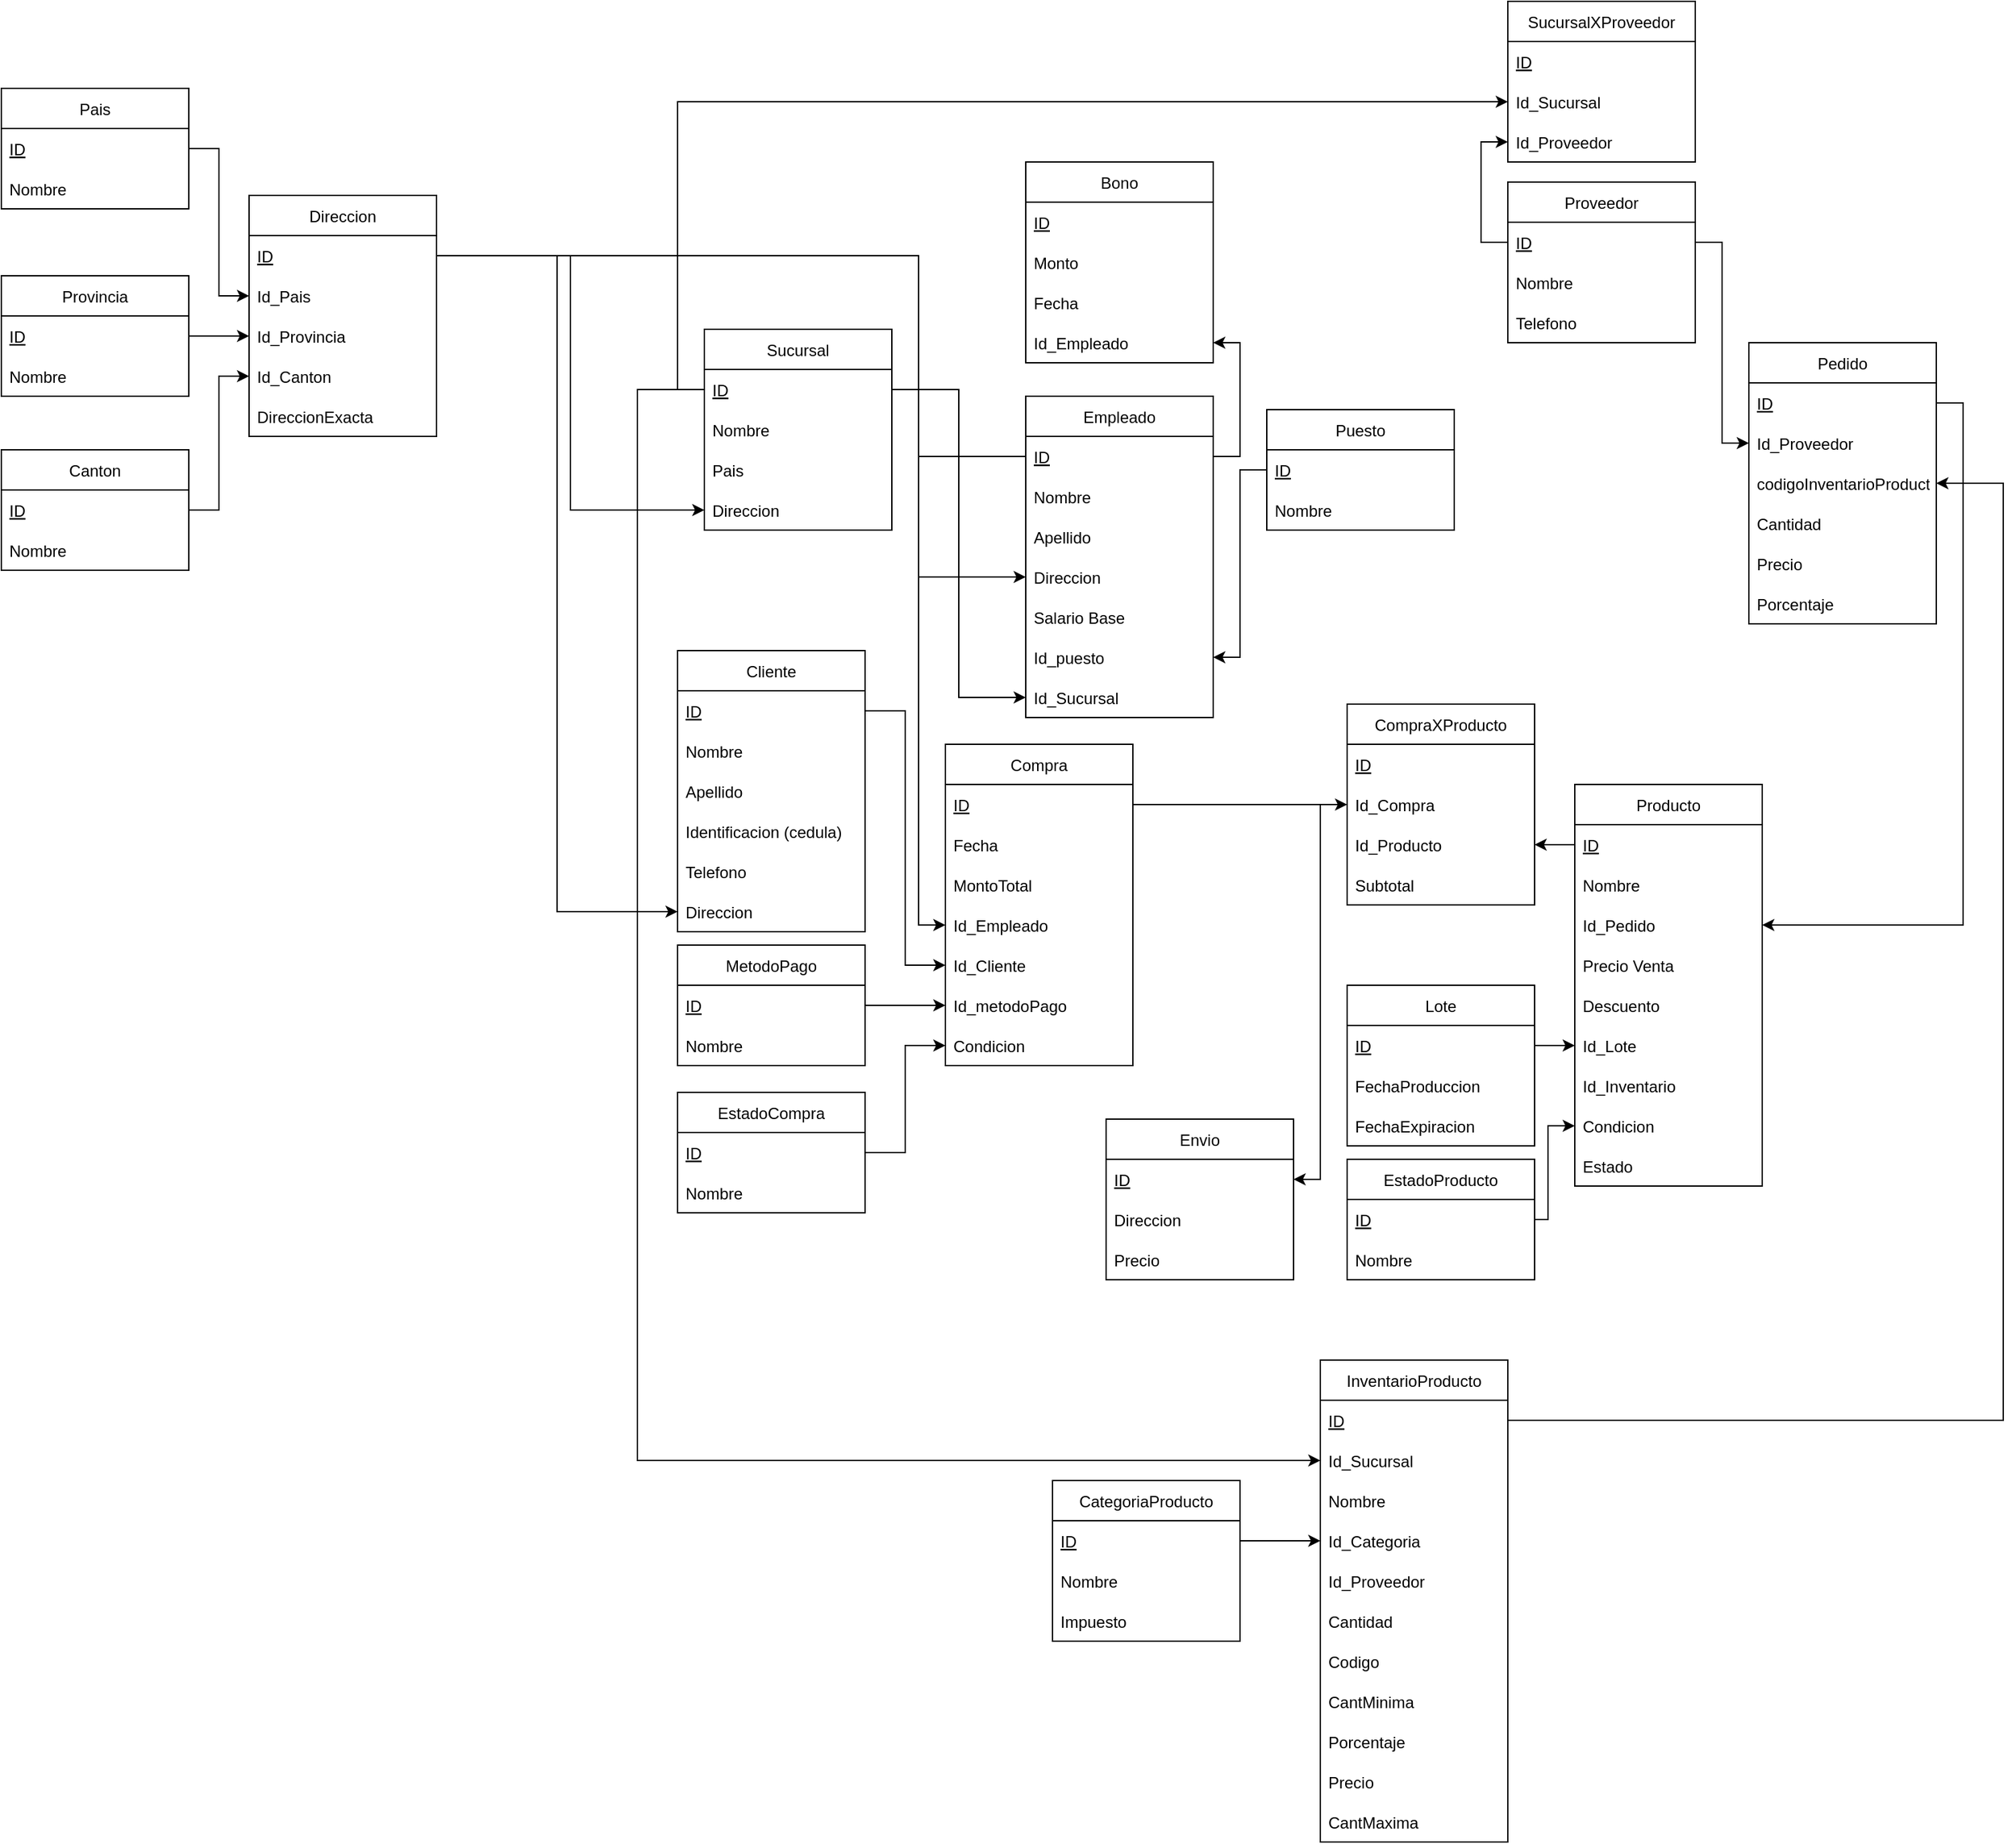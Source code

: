 <mxfile version="15.7.1" type="github">
  <diagram id="eOLPTbJK8O0Nonyveeir" name="Page-1">
    <mxGraphModel dx="2297" dy="1850" grid="1" gridSize="10" guides="1" tooltips="1" connect="1" arrows="1" fold="1" page="1" pageScale="1" pageWidth="850" pageHeight="1100" math="0" shadow="0">
      <root>
        <mxCell id="0" />
        <mxCell id="1" parent="0" />
        <mxCell id="7XOUTKTsfnh2q4MN06ew-1" value="Sucursal" style="swimlane;fontStyle=0;childLayout=stackLayout;horizontal=1;startSize=30;horizontalStack=0;resizeParent=1;resizeParentMax=0;resizeLast=0;collapsible=1;marginBottom=0;" parent="1" vertex="1">
          <mxGeometry x="100" y="-10" width="140" height="150" as="geometry" />
        </mxCell>
        <mxCell id="7XOUTKTsfnh2q4MN06ew-2" value="ID" style="text;strokeColor=none;fillColor=none;align=left;verticalAlign=middle;spacingLeft=4;spacingRight=4;overflow=hidden;points=[[0,0.5],[1,0.5]];portConstraint=eastwest;rotatable=0;fontStyle=4" parent="7XOUTKTsfnh2q4MN06ew-1" vertex="1">
          <mxGeometry y="30" width="140" height="30" as="geometry" />
        </mxCell>
        <mxCell id="7XOUTKTsfnh2q4MN06ew-3" value="Nombre" style="text;strokeColor=none;fillColor=none;align=left;verticalAlign=middle;spacingLeft=4;spacingRight=4;overflow=hidden;points=[[0,0.5],[1,0.5]];portConstraint=eastwest;rotatable=0;" parent="7XOUTKTsfnh2q4MN06ew-1" vertex="1">
          <mxGeometry y="60" width="140" height="30" as="geometry" />
        </mxCell>
        <mxCell id="7XOUTKTsfnh2q4MN06ew-4" value="Pais" style="text;strokeColor=none;fillColor=none;align=left;verticalAlign=middle;spacingLeft=4;spacingRight=4;overflow=hidden;points=[[0,0.5],[1,0.5]];portConstraint=eastwest;rotatable=0;" parent="7XOUTKTsfnh2q4MN06ew-1" vertex="1">
          <mxGeometry y="90" width="140" height="30" as="geometry" />
        </mxCell>
        <mxCell id="pErYt6sx2f4l61PwtL-Q-40" value="Direccion" style="text;strokeColor=none;fillColor=none;align=left;verticalAlign=middle;spacingLeft=4;spacingRight=4;overflow=hidden;points=[[0,0.5],[1,0.5]];portConstraint=eastwest;rotatable=0;" vertex="1" parent="7XOUTKTsfnh2q4MN06ew-1">
          <mxGeometry y="120" width="140" height="30" as="geometry" />
        </mxCell>
        <mxCell id="7XOUTKTsfnh2q4MN06ew-5" value="Empleado" style="swimlane;fontStyle=0;childLayout=stackLayout;horizontal=1;startSize=30;horizontalStack=0;resizeParent=1;resizeParentMax=0;resizeLast=0;collapsible=1;marginBottom=0;" parent="1" vertex="1">
          <mxGeometry x="340" y="40" width="140" height="240" as="geometry" />
        </mxCell>
        <mxCell id="7XOUTKTsfnh2q4MN06ew-6" value="ID" style="text;strokeColor=none;fillColor=none;align=left;verticalAlign=middle;spacingLeft=4;spacingRight=4;overflow=hidden;points=[[0,0.5],[1,0.5]];portConstraint=eastwest;rotatable=0;fontStyle=4" parent="7XOUTKTsfnh2q4MN06ew-5" vertex="1">
          <mxGeometry y="30" width="140" height="30" as="geometry" />
        </mxCell>
        <mxCell id="7XOUTKTsfnh2q4MN06ew-7" value="Nombre" style="text;strokeColor=none;fillColor=none;align=left;verticalAlign=middle;spacingLeft=4;spacingRight=4;overflow=hidden;points=[[0,0.5],[1,0.5]];portConstraint=eastwest;rotatable=0;" parent="7XOUTKTsfnh2q4MN06ew-5" vertex="1">
          <mxGeometry y="60" width="140" height="30" as="geometry" />
        </mxCell>
        <mxCell id="7XOUTKTsfnh2q4MN06ew-9" value="Apellido" style="text;strokeColor=none;fillColor=none;align=left;verticalAlign=middle;spacingLeft=4;spacingRight=4;overflow=hidden;points=[[0,0.5],[1,0.5]];portConstraint=eastwest;rotatable=0;" parent="7XOUTKTsfnh2q4MN06ew-5" vertex="1">
          <mxGeometry y="90" width="140" height="30" as="geometry" />
        </mxCell>
        <mxCell id="7XOUTKTsfnh2q4MN06ew-8" value="Direccion" style="text;strokeColor=none;fillColor=none;align=left;verticalAlign=middle;spacingLeft=4;spacingRight=4;overflow=hidden;points=[[0,0.5],[1,0.5]];portConstraint=eastwest;rotatable=0;" parent="7XOUTKTsfnh2q4MN06ew-5" vertex="1">
          <mxGeometry y="120" width="140" height="30" as="geometry" />
        </mxCell>
        <mxCell id="7XOUTKTsfnh2q4MN06ew-25" value="Salario Base" style="text;strokeColor=none;fillColor=none;align=left;verticalAlign=middle;spacingLeft=4;spacingRight=4;overflow=hidden;points=[[0,0.5],[1,0.5]];portConstraint=eastwest;rotatable=0;" parent="7XOUTKTsfnh2q4MN06ew-5" vertex="1">
          <mxGeometry y="150" width="140" height="30" as="geometry" />
        </mxCell>
        <mxCell id="7XOUTKTsfnh2q4MN06ew-11" value="Id_puesto" style="text;strokeColor=none;fillColor=none;align=left;verticalAlign=middle;spacingLeft=4;spacingRight=4;overflow=hidden;points=[[0,0.5],[1,0.5]];portConstraint=eastwest;rotatable=0;" parent="7XOUTKTsfnh2q4MN06ew-5" vertex="1">
          <mxGeometry y="180" width="140" height="30" as="geometry" />
        </mxCell>
        <mxCell id="7XOUTKTsfnh2q4MN06ew-10" value="Id_Sucursal" style="text;strokeColor=none;fillColor=none;align=left;verticalAlign=middle;spacingLeft=4;spacingRight=4;overflow=hidden;points=[[0,0.5],[1,0.5]];portConstraint=eastwest;rotatable=0;" parent="7XOUTKTsfnh2q4MN06ew-5" vertex="1">
          <mxGeometry y="210" width="140" height="30" as="geometry" />
        </mxCell>
        <mxCell id="7XOUTKTsfnh2q4MN06ew-12" style="edgeStyle=orthogonalEdgeStyle;rounded=0;orthogonalLoop=1;jettySize=auto;html=1;exitX=1;exitY=0.5;exitDx=0;exitDy=0;entryX=0;entryY=0.5;entryDx=0;entryDy=0;" parent="1" source="7XOUTKTsfnh2q4MN06ew-2" target="7XOUTKTsfnh2q4MN06ew-10" edge="1">
          <mxGeometry relative="1" as="geometry" />
        </mxCell>
        <mxCell id="7XOUTKTsfnh2q4MN06ew-13" value="Cliente" style="swimlane;fontStyle=0;childLayout=stackLayout;horizontal=1;startSize=30;horizontalStack=0;resizeParent=1;resizeParentMax=0;resizeLast=0;collapsible=1;marginBottom=0;" parent="1" vertex="1">
          <mxGeometry x="80" y="230" width="140" height="210" as="geometry" />
        </mxCell>
        <mxCell id="7XOUTKTsfnh2q4MN06ew-14" value="ID" style="text;strokeColor=none;fillColor=none;align=left;verticalAlign=middle;spacingLeft=4;spacingRight=4;overflow=hidden;points=[[0,0.5],[1,0.5]];portConstraint=eastwest;rotatable=0;fontStyle=4" parent="7XOUTKTsfnh2q4MN06ew-13" vertex="1">
          <mxGeometry y="30" width="140" height="30" as="geometry" />
        </mxCell>
        <mxCell id="7XOUTKTsfnh2q4MN06ew-15" value="Nombre" style="text;strokeColor=none;fillColor=none;align=left;verticalAlign=middle;spacingLeft=4;spacingRight=4;overflow=hidden;points=[[0,0.5],[1,0.5]];portConstraint=eastwest;rotatable=0;" parent="7XOUTKTsfnh2q4MN06ew-13" vertex="1">
          <mxGeometry y="60" width="140" height="30" as="geometry" />
        </mxCell>
        <mxCell id="7XOUTKTsfnh2q4MN06ew-16" value="Apellido" style="text;strokeColor=none;fillColor=none;align=left;verticalAlign=middle;spacingLeft=4;spacingRight=4;overflow=hidden;points=[[0,0.5],[1,0.5]];portConstraint=eastwest;rotatable=0;" parent="7XOUTKTsfnh2q4MN06ew-13" vertex="1">
          <mxGeometry y="90" width="140" height="30" as="geometry" />
        </mxCell>
        <mxCell id="pErYt6sx2f4l61PwtL-Q-41" value="Identificacion (cedula)" style="text;strokeColor=none;fillColor=none;align=left;verticalAlign=middle;spacingLeft=4;spacingRight=4;overflow=hidden;points=[[0,0.5],[1,0.5]];portConstraint=eastwest;rotatable=0;" vertex="1" parent="7XOUTKTsfnh2q4MN06ew-13">
          <mxGeometry y="120" width="140" height="30" as="geometry" />
        </mxCell>
        <mxCell id="pErYt6sx2f4l61PwtL-Q-42" value="Telefono" style="text;strokeColor=none;fillColor=none;align=left;verticalAlign=middle;spacingLeft=4;spacingRight=4;overflow=hidden;points=[[0,0.5],[1,0.5]];portConstraint=eastwest;rotatable=0;" vertex="1" parent="7XOUTKTsfnh2q4MN06ew-13">
          <mxGeometry y="150" width="140" height="30" as="geometry" />
        </mxCell>
        <mxCell id="7XOUTKTsfnh2q4MN06ew-17" value="Direccion" style="text;strokeColor=none;fillColor=none;align=left;verticalAlign=middle;spacingLeft=4;spacingRight=4;overflow=hidden;points=[[0,0.5],[1,0.5]];portConstraint=eastwest;rotatable=0;" parent="7XOUTKTsfnh2q4MN06ew-13" vertex="1">
          <mxGeometry y="180" width="140" height="30" as="geometry" />
        </mxCell>
        <mxCell id="7XOUTKTsfnh2q4MN06ew-20" value="Puesto" style="swimlane;fontStyle=0;childLayout=stackLayout;horizontal=1;startSize=30;horizontalStack=0;resizeParent=1;resizeParentMax=0;resizeLast=0;collapsible=1;marginBottom=0;" parent="1" vertex="1">
          <mxGeometry x="520" y="50" width="140" height="90" as="geometry" />
        </mxCell>
        <mxCell id="7XOUTKTsfnh2q4MN06ew-21" value="ID" style="text;strokeColor=none;fillColor=none;align=left;verticalAlign=middle;spacingLeft=4;spacingRight=4;overflow=hidden;points=[[0,0.5],[1,0.5]];portConstraint=eastwest;rotatable=0;fontStyle=4" parent="7XOUTKTsfnh2q4MN06ew-20" vertex="1">
          <mxGeometry y="30" width="140" height="30" as="geometry" />
        </mxCell>
        <mxCell id="7XOUTKTsfnh2q4MN06ew-22" value="Nombre" style="text;strokeColor=none;fillColor=none;align=left;verticalAlign=middle;spacingLeft=4;spacingRight=4;overflow=hidden;points=[[0,0.5],[1,0.5]];portConstraint=eastwest;rotatable=0;" parent="7XOUTKTsfnh2q4MN06ew-20" vertex="1">
          <mxGeometry y="60" width="140" height="30" as="geometry" />
        </mxCell>
        <mxCell id="7XOUTKTsfnh2q4MN06ew-26" style="edgeStyle=orthogonalEdgeStyle;rounded=0;orthogonalLoop=1;jettySize=auto;html=1;exitX=0;exitY=0.5;exitDx=0;exitDy=0;entryX=1;entryY=0.5;entryDx=0;entryDy=0;" parent="1" source="7XOUTKTsfnh2q4MN06ew-21" target="7XOUTKTsfnh2q4MN06ew-11" edge="1">
          <mxGeometry relative="1" as="geometry" />
        </mxCell>
        <mxCell id="7XOUTKTsfnh2q4MN06ew-27" value="Compra" style="swimlane;fontStyle=0;childLayout=stackLayout;horizontal=1;startSize=30;horizontalStack=0;resizeParent=1;resizeParentMax=0;resizeLast=0;collapsible=1;marginBottom=0;" parent="1" vertex="1">
          <mxGeometry x="280" y="300" width="140" height="240" as="geometry" />
        </mxCell>
        <mxCell id="7XOUTKTsfnh2q4MN06ew-28" value="ID" style="text;strokeColor=none;fillColor=none;align=left;verticalAlign=middle;spacingLeft=4;spacingRight=4;overflow=hidden;points=[[0,0.5],[1,0.5]];portConstraint=eastwest;rotatable=0;fontStyle=4" parent="7XOUTKTsfnh2q4MN06ew-27" vertex="1">
          <mxGeometry y="30" width="140" height="30" as="geometry" />
        </mxCell>
        <mxCell id="7XOUTKTsfnh2q4MN06ew-29" value="Fecha" style="text;strokeColor=none;fillColor=none;align=left;verticalAlign=middle;spacingLeft=4;spacingRight=4;overflow=hidden;points=[[0,0.5],[1,0.5]];portConstraint=eastwest;rotatable=0;" parent="7XOUTKTsfnh2q4MN06ew-27" vertex="1">
          <mxGeometry y="60" width="140" height="30" as="geometry" />
        </mxCell>
        <mxCell id="7XOUTKTsfnh2q4MN06ew-36" value="MontoTotal" style="text;strokeColor=none;fillColor=none;align=left;verticalAlign=middle;spacingLeft=4;spacingRight=4;overflow=hidden;points=[[0,0.5],[1,0.5]];portConstraint=eastwest;rotatable=0;" parent="7XOUTKTsfnh2q4MN06ew-27" vertex="1">
          <mxGeometry y="90" width="140" height="30" as="geometry" />
        </mxCell>
        <mxCell id="pErYt6sx2f4l61PwtL-Q-74" value="Id_Empleado" style="text;strokeColor=none;fillColor=none;align=left;verticalAlign=middle;spacingLeft=4;spacingRight=4;overflow=hidden;points=[[0,0.5],[1,0.5]];portConstraint=eastwest;rotatable=0;" vertex="1" parent="7XOUTKTsfnh2q4MN06ew-27">
          <mxGeometry y="120" width="140" height="30" as="geometry" />
        </mxCell>
        <mxCell id="7XOUTKTsfnh2q4MN06ew-30" value="Id_Cliente" style="text;strokeColor=none;fillColor=none;align=left;verticalAlign=middle;spacingLeft=4;spacingRight=4;overflow=hidden;points=[[0,0.5],[1,0.5]];portConstraint=eastwest;rotatable=0;" parent="7XOUTKTsfnh2q4MN06ew-27" vertex="1">
          <mxGeometry y="150" width="140" height="30" as="geometry" />
        </mxCell>
        <mxCell id="pErYt6sx2f4l61PwtL-Q-66" value="Id_metodoPago" style="text;strokeColor=none;fillColor=none;align=left;verticalAlign=middle;spacingLeft=4;spacingRight=4;overflow=hidden;points=[[0,0.5],[1,0.5]];portConstraint=eastwest;rotatable=0;" vertex="1" parent="7XOUTKTsfnh2q4MN06ew-27">
          <mxGeometry y="180" width="140" height="30" as="geometry" />
        </mxCell>
        <mxCell id="pErYt6sx2f4l61PwtL-Q-110" value="Condicion" style="text;strokeColor=none;fillColor=none;align=left;verticalAlign=middle;spacingLeft=4;spacingRight=4;overflow=hidden;points=[[0,0.5],[1,0.5]];portConstraint=eastwest;rotatable=0;" vertex="1" parent="7XOUTKTsfnh2q4MN06ew-27">
          <mxGeometry y="210" width="140" height="30" as="geometry" />
        </mxCell>
        <mxCell id="7XOUTKTsfnh2q4MN06ew-31" style="edgeStyle=orthogonalEdgeStyle;rounded=0;orthogonalLoop=1;jettySize=auto;html=1;exitX=1;exitY=0.5;exitDx=0;exitDy=0;entryX=0;entryY=0.5;entryDx=0;entryDy=0;" parent="1" source="7XOUTKTsfnh2q4MN06ew-14" target="7XOUTKTsfnh2q4MN06ew-30" edge="1">
          <mxGeometry relative="1" as="geometry" />
        </mxCell>
        <mxCell id="7XOUTKTsfnh2q4MN06ew-32" value="CompraXProducto" style="swimlane;fontStyle=0;childLayout=stackLayout;horizontal=1;startSize=30;horizontalStack=0;resizeParent=1;resizeParentMax=0;resizeLast=0;collapsible=1;marginBottom=0;" parent="1" vertex="1">
          <mxGeometry x="580" y="270" width="140" height="150" as="geometry" />
        </mxCell>
        <mxCell id="7XOUTKTsfnh2q4MN06ew-33" value="ID" style="text;strokeColor=none;fillColor=none;align=left;verticalAlign=middle;spacingLeft=4;spacingRight=4;overflow=hidden;points=[[0,0.5],[1,0.5]];portConstraint=eastwest;rotatable=0;fontStyle=4" parent="7XOUTKTsfnh2q4MN06ew-32" vertex="1">
          <mxGeometry y="30" width="140" height="30" as="geometry" />
        </mxCell>
        <mxCell id="7XOUTKTsfnh2q4MN06ew-34" value="Id_Compra" style="text;strokeColor=none;fillColor=none;align=left;verticalAlign=middle;spacingLeft=4;spacingRight=4;overflow=hidden;points=[[0,0.5],[1,0.5]];portConstraint=eastwest;rotatable=0;" parent="7XOUTKTsfnh2q4MN06ew-32" vertex="1">
          <mxGeometry y="60" width="140" height="30" as="geometry" />
        </mxCell>
        <mxCell id="7XOUTKTsfnh2q4MN06ew-35" value="Id_Producto" style="text;strokeColor=none;fillColor=none;align=left;verticalAlign=middle;spacingLeft=4;spacingRight=4;overflow=hidden;points=[[0,0.5],[1,0.5]];portConstraint=eastwest;rotatable=0;" parent="7XOUTKTsfnh2q4MN06ew-32" vertex="1">
          <mxGeometry y="90" width="140" height="30" as="geometry" />
        </mxCell>
        <mxCell id="pErYt6sx2f4l61PwtL-Q-65" value="Subtotal" style="text;strokeColor=none;fillColor=none;align=left;verticalAlign=middle;spacingLeft=4;spacingRight=4;overflow=hidden;points=[[0,0.5],[1,0.5]];portConstraint=eastwest;rotatable=0;" vertex="1" parent="7XOUTKTsfnh2q4MN06ew-32">
          <mxGeometry y="120" width="140" height="30" as="geometry" />
        </mxCell>
        <mxCell id="7XOUTKTsfnh2q4MN06ew-38" value="Producto" style="swimlane;fontStyle=0;childLayout=stackLayout;horizontal=1;startSize=30;horizontalStack=0;resizeParent=1;resizeParentMax=0;resizeLast=0;collapsible=1;marginBottom=0;" parent="1" vertex="1">
          <mxGeometry x="750" y="330" width="140" height="300" as="geometry" />
        </mxCell>
        <mxCell id="7XOUTKTsfnh2q4MN06ew-39" value="ID" style="text;strokeColor=none;fillColor=none;align=left;verticalAlign=middle;spacingLeft=4;spacingRight=4;overflow=hidden;points=[[0,0.5],[1,0.5]];portConstraint=eastwest;rotatable=0;fontStyle=4" parent="7XOUTKTsfnh2q4MN06ew-38" vertex="1">
          <mxGeometry y="30" width="140" height="30" as="geometry" />
        </mxCell>
        <mxCell id="7XOUTKTsfnh2q4MN06ew-40" value="Nombre" style="text;strokeColor=none;fillColor=none;align=left;verticalAlign=middle;spacingLeft=4;spacingRight=4;overflow=hidden;points=[[0,0.5],[1,0.5]];portConstraint=eastwest;rotatable=0;" parent="7XOUTKTsfnh2q4MN06ew-38" vertex="1">
          <mxGeometry y="60" width="140" height="30" as="geometry" />
        </mxCell>
        <mxCell id="pErYt6sx2f4l61PwtL-Q-79" value="Id_Pedido" style="text;strokeColor=none;fillColor=none;align=left;verticalAlign=middle;spacingLeft=4;spacingRight=4;overflow=hidden;points=[[0,0.5],[1,0.5]];portConstraint=eastwest;rotatable=0;" vertex="1" parent="7XOUTKTsfnh2q4MN06ew-38">
          <mxGeometry y="90" width="140" height="30" as="geometry" />
        </mxCell>
        <mxCell id="7XOUTKTsfnh2q4MN06ew-42" value="Precio Venta" style="text;strokeColor=none;fillColor=none;align=left;verticalAlign=middle;spacingLeft=4;spacingRight=4;overflow=hidden;points=[[0,0.5],[1,0.5]];portConstraint=eastwest;rotatable=0;" parent="7XOUTKTsfnh2q4MN06ew-38" vertex="1">
          <mxGeometry y="120" width="140" height="30" as="geometry" />
        </mxCell>
        <mxCell id="pErYt6sx2f4l61PwtL-Q-8" value="Descuento" style="text;strokeColor=none;fillColor=none;align=left;verticalAlign=middle;spacingLeft=4;spacingRight=4;overflow=hidden;points=[[0,0.5],[1,0.5]];portConstraint=eastwest;rotatable=0;" vertex="1" parent="7XOUTKTsfnh2q4MN06ew-38">
          <mxGeometry y="150" width="140" height="30" as="geometry" />
        </mxCell>
        <mxCell id="pErYt6sx2f4l61PwtL-Q-33" value="Id_Lote" style="text;strokeColor=none;fillColor=none;align=left;verticalAlign=middle;spacingLeft=4;spacingRight=4;overflow=hidden;points=[[0,0.5],[1,0.5]];portConstraint=eastwest;rotatable=0;" vertex="1" parent="7XOUTKTsfnh2q4MN06ew-38">
          <mxGeometry y="180" width="140" height="30" as="geometry" />
        </mxCell>
        <mxCell id="pErYt6sx2f4l61PwtL-Q-60" value="Id_Inventario" style="text;strokeColor=none;fillColor=none;align=left;verticalAlign=middle;spacingLeft=4;spacingRight=4;overflow=hidden;points=[[0,0.5],[1,0.5]];portConstraint=eastwest;rotatable=0;" vertex="1" parent="7XOUTKTsfnh2q4MN06ew-38">
          <mxGeometry y="210" width="140" height="30" as="geometry" />
        </mxCell>
        <mxCell id="pErYt6sx2f4l61PwtL-Q-63" value="Condicion" style="text;strokeColor=none;fillColor=none;align=left;verticalAlign=middle;spacingLeft=4;spacingRight=4;overflow=hidden;points=[[0,0.5],[1,0.5]];portConstraint=eastwest;rotatable=0;" vertex="1" parent="7XOUTKTsfnh2q4MN06ew-38">
          <mxGeometry y="240" width="140" height="30" as="geometry" />
        </mxCell>
        <mxCell id="pErYt6sx2f4l61PwtL-Q-120" value="Estado" style="text;strokeColor=none;fillColor=none;align=left;verticalAlign=middle;spacingLeft=4;spacingRight=4;overflow=hidden;points=[[0,0.5],[1,0.5]];portConstraint=eastwest;rotatable=0;" vertex="1" parent="7XOUTKTsfnh2q4MN06ew-38">
          <mxGeometry y="270" width="140" height="30" as="geometry" />
        </mxCell>
        <mxCell id="7XOUTKTsfnh2q4MN06ew-46" style="edgeStyle=orthogonalEdgeStyle;rounded=0;orthogonalLoop=1;jettySize=auto;html=1;exitX=0;exitY=0.5;exitDx=0;exitDy=0;" parent="1" source="7XOUTKTsfnh2q4MN06ew-39" target="7XOUTKTsfnh2q4MN06ew-35" edge="1">
          <mxGeometry relative="1" as="geometry" />
        </mxCell>
        <mxCell id="7XOUTKTsfnh2q4MN06ew-49" value="Proveedor" style="swimlane;fontStyle=0;childLayout=stackLayout;horizontal=1;startSize=30;horizontalStack=0;resizeParent=1;resizeParentMax=0;resizeLast=0;collapsible=1;marginBottom=0;" parent="1" vertex="1">
          <mxGeometry x="700" y="-120" width="140" height="120" as="geometry" />
        </mxCell>
        <mxCell id="7XOUTKTsfnh2q4MN06ew-50" value="ID" style="text;strokeColor=none;fillColor=none;align=left;verticalAlign=middle;spacingLeft=4;spacingRight=4;overflow=hidden;points=[[0,0.5],[1,0.5]];portConstraint=eastwest;rotatable=0;fontStyle=4" parent="7XOUTKTsfnh2q4MN06ew-49" vertex="1">
          <mxGeometry y="30" width="140" height="30" as="geometry" />
        </mxCell>
        <mxCell id="7XOUTKTsfnh2q4MN06ew-51" value="Nombre" style="text;strokeColor=none;fillColor=none;align=left;verticalAlign=middle;spacingLeft=4;spacingRight=4;overflow=hidden;points=[[0,0.5],[1,0.5]];portConstraint=eastwest;rotatable=0;" parent="7XOUTKTsfnh2q4MN06ew-49" vertex="1">
          <mxGeometry y="60" width="140" height="30" as="geometry" />
        </mxCell>
        <mxCell id="pErYt6sx2f4l61PwtL-Q-45" value="Telefono" style="text;strokeColor=none;fillColor=none;align=left;verticalAlign=middle;spacingLeft=4;spacingRight=4;overflow=hidden;points=[[0,0.5],[1,0.5]];portConstraint=eastwest;rotatable=0;" vertex="1" parent="7XOUTKTsfnh2q4MN06ew-49">
          <mxGeometry y="90" width="140" height="30" as="geometry" />
        </mxCell>
        <mxCell id="7XOUTKTsfnh2q4MN06ew-54" value="Pedido" style="swimlane;fontStyle=0;childLayout=stackLayout;horizontal=1;startSize=30;horizontalStack=0;resizeParent=1;resizeParentMax=0;resizeLast=0;collapsible=1;marginBottom=0;" parent="1" vertex="1">
          <mxGeometry x="880" width="140" height="210" as="geometry" />
        </mxCell>
        <mxCell id="7XOUTKTsfnh2q4MN06ew-55" value="ID" style="text;strokeColor=none;fillColor=none;align=left;verticalAlign=middle;spacingLeft=4;spacingRight=4;overflow=hidden;points=[[0,0.5],[1,0.5]];portConstraint=eastwest;rotatable=0;fontStyle=4" parent="7XOUTKTsfnh2q4MN06ew-54" vertex="1">
          <mxGeometry y="30" width="140" height="30" as="geometry" />
        </mxCell>
        <mxCell id="7XOUTKTsfnh2q4MN06ew-56" value="Id_Proveedor" style="text;strokeColor=none;fillColor=none;align=left;verticalAlign=middle;spacingLeft=4;spacingRight=4;overflow=hidden;points=[[0,0.5],[1,0.5]];portConstraint=eastwest;rotatable=0;" parent="7XOUTKTsfnh2q4MN06ew-54" vertex="1">
          <mxGeometry y="60" width="140" height="30" as="geometry" />
        </mxCell>
        <mxCell id="7XOUTKTsfnh2q4MN06ew-57" value="codigoInventarioProducto" style="text;strokeColor=none;fillColor=none;align=left;verticalAlign=middle;spacingLeft=4;spacingRight=4;overflow=hidden;points=[[0,0.5],[1,0.5]];portConstraint=eastwest;rotatable=0;" parent="7XOUTKTsfnh2q4MN06ew-54" vertex="1">
          <mxGeometry y="90" width="140" height="30" as="geometry" />
        </mxCell>
        <mxCell id="7XOUTKTsfnh2q4MN06ew-59" value="Cantidad" style="text;strokeColor=none;fillColor=none;align=left;verticalAlign=middle;spacingLeft=4;spacingRight=4;overflow=hidden;points=[[0,0.5],[1,0.5]];portConstraint=eastwest;rotatable=0;" parent="7XOUTKTsfnh2q4MN06ew-54" vertex="1">
          <mxGeometry y="120" width="140" height="30" as="geometry" />
        </mxCell>
        <mxCell id="7XOUTKTsfnh2q4MN06ew-60" value="Precio" style="text;strokeColor=none;fillColor=none;align=left;verticalAlign=middle;spacingLeft=4;spacingRight=4;overflow=hidden;points=[[0,0.5],[1,0.5]];portConstraint=eastwest;rotatable=0;" parent="7XOUTKTsfnh2q4MN06ew-54" vertex="1">
          <mxGeometry y="150" width="140" height="30" as="geometry" />
        </mxCell>
        <mxCell id="7XOUTKTsfnh2q4MN06ew-58" value="Porcentaje" style="text;strokeColor=none;fillColor=none;align=left;verticalAlign=middle;spacingLeft=4;spacingRight=4;overflow=hidden;points=[[0,0.5],[1,0.5]];portConstraint=eastwest;rotatable=0;" parent="7XOUTKTsfnh2q4MN06ew-54" vertex="1">
          <mxGeometry y="180" width="140" height="30" as="geometry" />
        </mxCell>
        <mxCell id="7XOUTKTsfnh2q4MN06ew-61" style="edgeStyle=orthogonalEdgeStyle;rounded=0;orthogonalLoop=1;jettySize=auto;html=1;exitX=1;exitY=0.5;exitDx=0;exitDy=0;entryX=0;entryY=0.5;entryDx=0;entryDy=0;" parent="1" source="7XOUTKTsfnh2q4MN06ew-50" target="7XOUTKTsfnh2q4MN06ew-56" edge="1">
          <mxGeometry relative="1" as="geometry" />
        </mxCell>
        <mxCell id="7XOUTKTsfnh2q4MN06ew-63" value="CategoriaProducto" style="swimlane;fontStyle=0;childLayout=stackLayout;horizontal=1;startSize=30;horizontalStack=0;resizeParent=1;resizeParentMax=0;resizeLast=0;collapsible=1;marginBottom=0;" parent="1" vertex="1">
          <mxGeometry x="360" y="850" width="140" height="120" as="geometry" />
        </mxCell>
        <mxCell id="7XOUTKTsfnh2q4MN06ew-64" value="ID" style="text;strokeColor=none;fillColor=none;align=left;verticalAlign=middle;spacingLeft=4;spacingRight=4;overflow=hidden;points=[[0,0.5],[1,0.5]];portConstraint=eastwest;rotatable=0;fontStyle=4" parent="7XOUTKTsfnh2q4MN06ew-63" vertex="1">
          <mxGeometry y="30" width="140" height="30" as="geometry" />
        </mxCell>
        <mxCell id="7XOUTKTsfnh2q4MN06ew-65" value="Nombre" style="text;strokeColor=none;fillColor=none;align=left;verticalAlign=middle;spacingLeft=4;spacingRight=4;overflow=hidden;points=[[0,0.5],[1,0.5]];portConstraint=eastwest;rotatable=0;" parent="7XOUTKTsfnh2q4MN06ew-63" vertex="1">
          <mxGeometry y="60" width="140" height="30" as="geometry" />
        </mxCell>
        <mxCell id="pErYt6sx2f4l61PwtL-Q-9" value="Impuesto" style="text;strokeColor=none;fillColor=none;align=left;verticalAlign=middle;spacingLeft=4;spacingRight=4;overflow=hidden;points=[[0,0.5],[1,0.5]];portConstraint=eastwest;rotatable=0;" vertex="1" parent="7XOUTKTsfnh2q4MN06ew-63">
          <mxGeometry y="90" width="140" height="30" as="geometry" />
        </mxCell>
        <mxCell id="pErYt6sx2f4l61PwtL-Q-1" value="Bono" style="swimlane;fontStyle=0;childLayout=stackLayout;horizontal=1;startSize=30;horizontalStack=0;resizeParent=1;resizeParentMax=0;resizeLast=0;collapsible=1;marginBottom=0;" vertex="1" parent="1">
          <mxGeometry x="340" y="-135" width="140" height="150" as="geometry" />
        </mxCell>
        <mxCell id="pErYt6sx2f4l61PwtL-Q-2" value="ID" style="text;strokeColor=none;fillColor=none;align=left;verticalAlign=middle;spacingLeft=4;spacingRight=4;overflow=hidden;points=[[0,0.5],[1,0.5]];portConstraint=eastwest;rotatable=0;fontStyle=4" vertex="1" parent="pErYt6sx2f4l61PwtL-Q-1">
          <mxGeometry y="30" width="140" height="30" as="geometry" />
        </mxCell>
        <mxCell id="pErYt6sx2f4l61PwtL-Q-3" value="Monto" style="text;strokeColor=none;fillColor=none;align=left;verticalAlign=middle;spacingLeft=4;spacingRight=4;overflow=hidden;points=[[0,0.5],[1,0.5]];portConstraint=eastwest;rotatable=0;" vertex="1" parent="pErYt6sx2f4l61PwtL-Q-1">
          <mxGeometry y="60" width="140" height="30" as="geometry" />
        </mxCell>
        <mxCell id="pErYt6sx2f4l61PwtL-Q-4" value="Fecha" style="text;strokeColor=none;fillColor=none;align=left;verticalAlign=middle;spacingLeft=4;spacingRight=4;overflow=hidden;points=[[0,0.5],[1,0.5]];portConstraint=eastwest;rotatable=0;" vertex="1" parent="pErYt6sx2f4l61PwtL-Q-1">
          <mxGeometry y="90" width="140" height="30" as="geometry" />
        </mxCell>
        <mxCell id="pErYt6sx2f4l61PwtL-Q-5" value="Id_Empleado" style="text;strokeColor=none;fillColor=none;align=left;verticalAlign=middle;spacingLeft=4;spacingRight=4;overflow=hidden;points=[[0,0.5],[1,0.5]];portConstraint=eastwest;rotatable=0;" vertex="1" parent="pErYt6sx2f4l61PwtL-Q-1">
          <mxGeometry y="120" width="140" height="30" as="geometry" />
        </mxCell>
        <mxCell id="pErYt6sx2f4l61PwtL-Q-7" style="edgeStyle=orthogonalEdgeStyle;rounded=0;orthogonalLoop=1;jettySize=auto;html=1;exitX=1;exitY=0.5;exitDx=0;exitDy=0;entryX=1;entryY=0.5;entryDx=0;entryDy=0;" edge="1" parent="1" source="7XOUTKTsfnh2q4MN06ew-6" target="pErYt6sx2f4l61PwtL-Q-5">
          <mxGeometry relative="1" as="geometry" />
        </mxCell>
        <mxCell id="pErYt6sx2f4l61PwtL-Q-20" style="edgeStyle=orthogonalEdgeStyle;rounded=0;orthogonalLoop=1;jettySize=auto;html=1;exitX=1;exitY=0.5;exitDx=0;exitDy=0;entryX=0;entryY=0.5;entryDx=0;entryDy=0;" edge="1" parent="1" source="7XOUTKTsfnh2q4MN06ew-28" target="7XOUTKTsfnh2q4MN06ew-34">
          <mxGeometry relative="1" as="geometry" />
        </mxCell>
        <mxCell id="pErYt6sx2f4l61PwtL-Q-21" value="Envio" style="swimlane;fontStyle=0;childLayout=stackLayout;horizontal=1;startSize=30;horizontalStack=0;resizeParent=1;resizeParentMax=0;resizeLast=0;collapsible=1;marginBottom=0;" vertex="1" parent="1">
          <mxGeometry x="400" y="580" width="140" height="120" as="geometry" />
        </mxCell>
        <mxCell id="pErYt6sx2f4l61PwtL-Q-22" value="ID" style="text;strokeColor=none;fillColor=none;align=left;verticalAlign=middle;spacingLeft=4;spacingRight=4;overflow=hidden;points=[[0,0.5],[1,0.5]];portConstraint=eastwest;rotatable=0;fontStyle=4" vertex="1" parent="pErYt6sx2f4l61PwtL-Q-21">
          <mxGeometry y="30" width="140" height="30" as="geometry" />
        </mxCell>
        <mxCell id="pErYt6sx2f4l61PwtL-Q-23" value="Direccion" style="text;strokeColor=none;fillColor=none;align=left;verticalAlign=middle;spacingLeft=4;spacingRight=4;overflow=hidden;points=[[0,0.5],[1,0.5]];portConstraint=eastwest;rotatable=0;" vertex="1" parent="pErYt6sx2f4l61PwtL-Q-21">
          <mxGeometry y="60" width="140" height="30" as="geometry" />
        </mxCell>
        <mxCell id="pErYt6sx2f4l61PwtL-Q-24" value="Precio" style="text;strokeColor=none;fillColor=none;align=left;verticalAlign=middle;spacingLeft=4;spacingRight=4;overflow=hidden;points=[[0,0.5],[1,0.5]];portConstraint=eastwest;rotatable=0;" vertex="1" parent="pErYt6sx2f4l61PwtL-Q-21">
          <mxGeometry y="90" width="140" height="30" as="geometry" />
        </mxCell>
        <mxCell id="pErYt6sx2f4l61PwtL-Q-29" value="Lote" style="swimlane;fontStyle=0;childLayout=stackLayout;horizontal=1;startSize=30;horizontalStack=0;resizeParent=1;resizeParentMax=0;resizeLast=0;collapsible=1;marginBottom=0;" vertex="1" parent="1">
          <mxGeometry x="580" y="480" width="140" height="120" as="geometry" />
        </mxCell>
        <mxCell id="pErYt6sx2f4l61PwtL-Q-30" value="ID" style="text;strokeColor=none;fillColor=none;align=left;verticalAlign=middle;spacingLeft=4;spacingRight=4;overflow=hidden;points=[[0,0.5],[1,0.5]];portConstraint=eastwest;rotatable=0;fontStyle=4" vertex="1" parent="pErYt6sx2f4l61PwtL-Q-29">
          <mxGeometry y="30" width="140" height="30" as="geometry" />
        </mxCell>
        <mxCell id="7XOUTKTsfnh2q4MN06ew-43" value="FechaProduccion" style="text;strokeColor=none;fillColor=none;align=left;verticalAlign=middle;spacingLeft=4;spacingRight=4;overflow=hidden;points=[[0,0.5],[1,0.5]];portConstraint=eastwest;rotatable=0;" parent="pErYt6sx2f4l61PwtL-Q-29" vertex="1">
          <mxGeometry y="60" width="140" height="30" as="geometry" />
        </mxCell>
        <mxCell id="7XOUTKTsfnh2q4MN06ew-44" value="FechaExpiracion" style="text;strokeColor=none;fillColor=none;align=left;verticalAlign=middle;spacingLeft=4;spacingRight=4;overflow=hidden;points=[[0,0.5],[1,0.5]];portConstraint=eastwest;rotatable=0;" parent="pErYt6sx2f4l61PwtL-Q-29" vertex="1">
          <mxGeometry y="90" width="140" height="30" as="geometry" />
        </mxCell>
        <mxCell id="pErYt6sx2f4l61PwtL-Q-35" value="Pais" style="swimlane;fontStyle=0;childLayout=stackLayout;horizontal=1;startSize=30;horizontalStack=0;resizeParent=1;resizeParentMax=0;resizeLast=0;collapsible=1;marginBottom=0;" vertex="1" parent="1">
          <mxGeometry x="-425" y="-190" width="140" height="90" as="geometry" />
        </mxCell>
        <mxCell id="pErYt6sx2f4l61PwtL-Q-36" value="ID" style="text;strokeColor=none;fillColor=none;align=left;verticalAlign=middle;spacingLeft=4;spacingRight=4;overflow=hidden;points=[[0,0.5],[1,0.5]];portConstraint=eastwest;rotatable=0;fontStyle=4" vertex="1" parent="pErYt6sx2f4l61PwtL-Q-35">
          <mxGeometry y="30" width="140" height="30" as="geometry" />
        </mxCell>
        <mxCell id="pErYt6sx2f4l61PwtL-Q-37" value="Nombre" style="text;strokeColor=none;fillColor=none;align=left;verticalAlign=middle;spacingLeft=4;spacingRight=4;overflow=hidden;points=[[0,0.5],[1,0.5]];portConstraint=eastwest;rotatable=0;" vertex="1" parent="pErYt6sx2f4l61PwtL-Q-35">
          <mxGeometry y="60" width="140" height="30" as="geometry" />
        </mxCell>
        <mxCell id="pErYt6sx2f4l61PwtL-Q-49" value="SucursalXProveedor" style="swimlane;fontStyle=0;childLayout=stackLayout;horizontal=1;startSize=30;horizontalStack=0;resizeParent=1;resizeParentMax=0;resizeLast=0;collapsible=1;marginBottom=0;" vertex="1" parent="1">
          <mxGeometry x="700" y="-255" width="140" height="120" as="geometry" />
        </mxCell>
        <mxCell id="pErYt6sx2f4l61PwtL-Q-50" value="ID" style="text;strokeColor=none;fillColor=none;align=left;verticalAlign=middle;spacingLeft=4;spacingRight=4;overflow=hidden;points=[[0,0.5],[1,0.5]];portConstraint=eastwest;rotatable=0;fontStyle=4" vertex="1" parent="pErYt6sx2f4l61PwtL-Q-49">
          <mxGeometry y="30" width="140" height="30" as="geometry" />
        </mxCell>
        <mxCell id="pErYt6sx2f4l61PwtL-Q-51" value="Id_Sucursal" style="text;strokeColor=none;fillColor=none;align=left;verticalAlign=middle;spacingLeft=4;spacingRight=4;overflow=hidden;points=[[0,0.5],[1,0.5]];portConstraint=eastwest;rotatable=0;" vertex="1" parent="pErYt6sx2f4l61PwtL-Q-49">
          <mxGeometry y="60" width="140" height="30" as="geometry" />
        </mxCell>
        <mxCell id="pErYt6sx2f4l61PwtL-Q-52" value="Id_Proveedor" style="text;strokeColor=none;fillColor=none;align=left;verticalAlign=middle;spacingLeft=4;spacingRight=4;overflow=hidden;points=[[0,0.5],[1,0.5]];portConstraint=eastwest;rotatable=0;" vertex="1" parent="pErYt6sx2f4l61PwtL-Q-49">
          <mxGeometry y="90" width="140" height="30" as="geometry" />
        </mxCell>
        <mxCell id="pErYt6sx2f4l61PwtL-Q-54" style="edgeStyle=orthogonalEdgeStyle;rounded=0;orthogonalLoop=1;jettySize=auto;html=1;exitX=0;exitY=0.5;exitDx=0;exitDy=0;entryX=0;entryY=0.5;entryDx=0;entryDy=0;" edge="1" parent="1" source="7XOUTKTsfnh2q4MN06ew-50" target="pErYt6sx2f4l61PwtL-Q-52">
          <mxGeometry relative="1" as="geometry" />
        </mxCell>
        <mxCell id="pErYt6sx2f4l61PwtL-Q-55" value="InventarioProducto" style="swimlane;fontStyle=0;childLayout=stackLayout;horizontal=1;startSize=30;horizontalStack=0;resizeParent=1;resizeParentMax=0;resizeLast=0;collapsible=1;marginBottom=0;" vertex="1" parent="1">
          <mxGeometry x="560" y="760" width="140" height="360" as="geometry" />
        </mxCell>
        <mxCell id="pErYt6sx2f4l61PwtL-Q-56" value="ID" style="text;strokeColor=none;fillColor=none;align=left;verticalAlign=middle;spacingLeft=4;spacingRight=4;overflow=hidden;points=[[0,0.5],[1,0.5]];portConstraint=eastwest;rotatable=0;fontStyle=4" vertex="1" parent="pErYt6sx2f4l61PwtL-Q-55">
          <mxGeometry y="30" width="140" height="30" as="geometry" />
        </mxCell>
        <mxCell id="pErYt6sx2f4l61PwtL-Q-57" value="Id_Sucursal" style="text;strokeColor=none;fillColor=none;align=left;verticalAlign=middle;spacingLeft=4;spacingRight=4;overflow=hidden;points=[[0,0.5],[1,0.5]];portConstraint=eastwest;rotatable=0;" vertex="1" parent="pErYt6sx2f4l61PwtL-Q-55">
          <mxGeometry y="60" width="140" height="30" as="geometry" />
        </mxCell>
        <mxCell id="pErYt6sx2f4l61PwtL-Q-62" value="Nombre" style="text;strokeColor=none;fillColor=none;align=left;verticalAlign=middle;spacingLeft=4;spacingRight=4;overflow=hidden;points=[[0,0.5],[1,0.5]];portConstraint=eastwest;rotatable=0;" vertex="1" parent="pErYt6sx2f4l61PwtL-Q-55">
          <mxGeometry y="90" width="140" height="30" as="geometry" />
        </mxCell>
        <mxCell id="7XOUTKTsfnh2q4MN06ew-66" value="Id_Categoria" style="text;strokeColor=none;fillColor=none;align=left;verticalAlign=middle;spacingLeft=4;spacingRight=4;overflow=hidden;points=[[0,0.5],[1,0.5]];portConstraint=eastwest;rotatable=0;" parent="pErYt6sx2f4l61PwtL-Q-55" vertex="1">
          <mxGeometry y="120" width="140" height="30" as="geometry" />
        </mxCell>
        <mxCell id="pErYt6sx2f4l61PwtL-Q-82" value="Id_Proveedor" style="text;strokeColor=none;fillColor=none;align=left;verticalAlign=middle;spacingLeft=4;spacingRight=4;overflow=hidden;points=[[0,0.5],[1,0.5]];portConstraint=eastwest;rotatable=0;" vertex="1" parent="pErYt6sx2f4l61PwtL-Q-55">
          <mxGeometry y="150" width="140" height="30" as="geometry" />
        </mxCell>
        <mxCell id="pErYt6sx2f4l61PwtL-Q-59" value="Cantidad" style="text;strokeColor=none;fillColor=none;align=left;verticalAlign=middle;spacingLeft=4;spacingRight=4;overflow=hidden;points=[[0,0.5],[1,0.5]];portConstraint=eastwest;rotatable=0;" vertex="1" parent="pErYt6sx2f4l61PwtL-Q-55">
          <mxGeometry y="180" width="140" height="30" as="geometry" />
        </mxCell>
        <mxCell id="pErYt6sx2f4l61PwtL-Q-10" value="Codigo" style="text;strokeColor=none;fillColor=none;align=left;verticalAlign=middle;spacingLeft=4;spacingRight=4;overflow=hidden;points=[[0,0.5],[1,0.5]];portConstraint=eastwest;rotatable=0;" vertex="1" parent="pErYt6sx2f4l61PwtL-Q-55">
          <mxGeometry y="210" width="140" height="30" as="geometry" />
        </mxCell>
        <mxCell id="pErYt6sx2f4l61PwtL-Q-77" value="CantMinima" style="text;strokeColor=none;fillColor=none;align=left;verticalAlign=middle;spacingLeft=4;spacingRight=4;overflow=hidden;points=[[0,0.5],[1,0.5]];portConstraint=eastwest;rotatable=0;" vertex="1" parent="pErYt6sx2f4l61PwtL-Q-55">
          <mxGeometry y="240" width="140" height="30" as="geometry" />
        </mxCell>
        <mxCell id="pErYt6sx2f4l61PwtL-Q-84" value="Porcentaje" style="text;strokeColor=none;fillColor=none;align=left;verticalAlign=middle;spacingLeft=4;spacingRight=4;overflow=hidden;points=[[0,0.5],[1,0.5]];portConstraint=eastwest;rotatable=0;" vertex="1" parent="pErYt6sx2f4l61PwtL-Q-55">
          <mxGeometry y="270" width="140" height="30" as="geometry" />
        </mxCell>
        <mxCell id="pErYt6sx2f4l61PwtL-Q-83" value="Precio" style="text;strokeColor=none;fillColor=none;align=left;verticalAlign=middle;spacingLeft=4;spacingRight=4;overflow=hidden;points=[[0,0.5],[1,0.5]];portConstraint=eastwest;rotatable=0;" vertex="1" parent="pErYt6sx2f4l61PwtL-Q-55">
          <mxGeometry y="300" width="140" height="30" as="geometry" />
        </mxCell>
        <mxCell id="pErYt6sx2f4l61PwtL-Q-11" value="CantMaxima" style="text;strokeColor=none;fillColor=none;align=left;verticalAlign=middle;spacingLeft=4;spacingRight=4;overflow=hidden;points=[[0,0.5],[1,0.5]];portConstraint=eastwest;rotatable=0;" vertex="1" parent="pErYt6sx2f4l61PwtL-Q-55">
          <mxGeometry y="330" width="140" height="30" as="geometry" />
        </mxCell>
        <mxCell id="pErYt6sx2f4l61PwtL-Q-68" value="MetodoPago" style="swimlane;fontStyle=0;childLayout=stackLayout;horizontal=1;startSize=30;horizontalStack=0;resizeParent=1;resizeParentMax=0;resizeLast=0;collapsible=1;marginBottom=0;" vertex="1" parent="1">
          <mxGeometry x="80" y="450" width="140" height="90" as="geometry" />
        </mxCell>
        <mxCell id="pErYt6sx2f4l61PwtL-Q-69" value="ID" style="text;strokeColor=none;fillColor=none;align=left;verticalAlign=middle;spacingLeft=4;spacingRight=4;overflow=hidden;points=[[0,0.5],[1,0.5]];portConstraint=eastwest;rotatable=0;fontStyle=4" vertex="1" parent="pErYt6sx2f4l61PwtL-Q-68">
          <mxGeometry y="30" width="140" height="30" as="geometry" />
        </mxCell>
        <mxCell id="pErYt6sx2f4l61PwtL-Q-70" value="Nombre" style="text;strokeColor=none;fillColor=none;align=left;verticalAlign=middle;spacingLeft=4;spacingRight=4;overflow=hidden;points=[[0,0.5],[1,0.5]];portConstraint=eastwest;rotatable=0;" vertex="1" parent="pErYt6sx2f4l61PwtL-Q-68">
          <mxGeometry y="60" width="140" height="30" as="geometry" />
        </mxCell>
        <mxCell id="pErYt6sx2f4l61PwtL-Q-72" style="edgeStyle=orthogonalEdgeStyle;rounded=0;orthogonalLoop=1;jettySize=auto;html=1;exitX=1;exitY=0.5;exitDx=0;exitDy=0;entryX=0;entryY=0.5;entryDx=0;entryDy=0;" edge="1" parent="1" source="pErYt6sx2f4l61PwtL-Q-69" target="pErYt6sx2f4l61PwtL-Q-66">
          <mxGeometry relative="1" as="geometry" />
        </mxCell>
        <mxCell id="pErYt6sx2f4l61PwtL-Q-75" style="edgeStyle=orthogonalEdgeStyle;rounded=0;orthogonalLoop=1;jettySize=auto;html=1;exitX=0;exitY=0.5;exitDx=0;exitDy=0;entryX=0;entryY=0.5;entryDx=0;entryDy=0;" edge="1" parent="1" source="7XOUTKTsfnh2q4MN06ew-6" target="pErYt6sx2f4l61PwtL-Q-74">
          <mxGeometry relative="1" as="geometry" />
        </mxCell>
        <mxCell id="pErYt6sx2f4l61PwtL-Q-80" style="edgeStyle=orthogonalEdgeStyle;rounded=0;orthogonalLoop=1;jettySize=auto;html=1;exitX=1;exitY=0.5;exitDx=0;exitDy=0;entryX=1;entryY=0.5;entryDx=0;entryDy=0;" edge="1" parent="1" source="7XOUTKTsfnh2q4MN06ew-55" target="pErYt6sx2f4l61PwtL-Q-79">
          <mxGeometry relative="1" as="geometry">
            <mxPoint x="1060" y="400" as="targetPoint" />
          </mxGeometry>
        </mxCell>
        <mxCell id="pErYt6sx2f4l61PwtL-Q-85" value="Direccion" style="swimlane;fontStyle=0;childLayout=stackLayout;horizontal=1;startSize=30;horizontalStack=0;resizeParent=1;resizeParentMax=0;resizeLast=0;collapsible=1;marginBottom=0;" vertex="1" parent="1">
          <mxGeometry x="-240" y="-110" width="140" height="180" as="geometry" />
        </mxCell>
        <mxCell id="pErYt6sx2f4l61PwtL-Q-86" value="ID" style="text;strokeColor=none;fillColor=none;align=left;verticalAlign=middle;spacingLeft=4;spacingRight=4;overflow=hidden;points=[[0,0.5],[1,0.5]];portConstraint=eastwest;rotatable=0;fontStyle=4" vertex="1" parent="pErYt6sx2f4l61PwtL-Q-85">
          <mxGeometry y="30" width="140" height="30" as="geometry" />
        </mxCell>
        <mxCell id="pErYt6sx2f4l61PwtL-Q-87" value="Id_Pais" style="text;strokeColor=none;fillColor=none;align=left;verticalAlign=middle;spacingLeft=4;spacingRight=4;overflow=hidden;points=[[0,0.5],[1,0.5]];portConstraint=eastwest;rotatable=0;" vertex="1" parent="pErYt6sx2f4l61PwtL-Q-85">
          <mxGeometry y="60" width="140" height="30" as="geometry" />
        </mxCell>
        <mxCell id="pErYt6sx2f4l61PwtL-Q-88" value="Id_Provincia" style="text;strokeColor=none;fillColor=none;align=left;verticalAlign=middle;spacingLeft=4;spacingRight=4;overflow=hidden;points=[[0,0.5],[1,0.5]];portConstraint=eastwest;rotatable=0;" vertex="1" parent="pErYt6sx2f4l61PwtL-Q-85">
          <mxGeometry y="90" width="140" height="30" as="geometry" />
        </mxCell>
        <mxCell id="pErYt6sx2f4l61PwtL-Q-90" value="Id_Canton" style="text;strokeColor=none;fillColor=none;align=left;verticalAlign=middle;spacingLeft=4;spacingRight=4;overflow=hidden;points=[[0,0.5],[1,0.5]];portConstraint=eastwest;rotatable=0;" vertex="1" parent="pErYt6sx2f4l61PwtL-Q-85">
          <mxGeometry y="120" width="140" height="30" as="geometry" />
        </mxCell>
        <mxCell id="pErYt6sx2f4l61PwtL-Q-89" value="DireccionExacta" style="text;strokeColor=none;fillColor=none;align=left;verticalAlign=middle;spacingLeft=4;spacingRight=4;overflow=hidden;points=[[0,0.5],[1,0.5]];portConstraint=eastwest;rotatable=0;" vertex="1" parent="pErYt6sx2f4l61PwtL-Q-85">
          <mxGeometry y="150" width="140" height="30" as="geometry" />
        </mxCell>
        <mxCell id="pErYt6sx2f4l61PwtL-Q-91" style="edgeStyle=orthogonalEdgeStyle;rounded=0;orthogonalLoop=1;jettySize=auto;html=1;exitX=1;exitY=0.5;exitDx=0;exitDy=0;entryX=0;entryY=0.5;entryDx=0;entryDy=0;" edge="1" parent="1" source="pErYt6sx2f4l61PwtL-Q-36" target="pErYt6sx2f4l61PwtL-Q-87">
          <mxGeometry relative="1" as="geometry" />
        </mxCell>
        <mxCell id="pErYt6sx2f4l61PwtL-Q-92" value="Provincia" style="swimlane;fontStyle=0;childLayout=stackLayout;horizontal=1;startSize=30;horizontalStack=0;resizeParent=1;resizeParentMax=0;resizeLast=0;collapsible=1;marginBottom=0;" vertex="1" parent="1">
          <mxGeometry x="-425" y="-50" width="140" height="90" as="geometry" />
        </mxCell>
        <mxCell id="pErYt6sx2f4l61PwtL-Q-93" value="ID" style="text;strokeColor=none;fillColor=none;align=left;verticalAlign=middle;spacingLeft=4;spacingRight=4;overflow=hidden;points=[[0,0.5],[1,0.5]];portConstraint=eastwest;rotatable=0;fontStyle=4" vertex="1" parent="pErYt6sx2f4l61PwtL-Q-92">
          <mxGeometry y="30" width="140" height="30" as="geometry" />
        </mxCell>
        <mxCell id="pErYt6sx2f4l61PwtL-Q-94" value="Nombre" style="text;strokeColor=none;fillColor=none;align=left;verticalAlign=middle;spacingLeft=4;spacingRight=4;overflow=hidden;points=[[0,0.5],[1,0.5]];portConstraint=eastwest;rotatable=0;" vertex="1" parent="pErYt6sx2f4l61PwtL-Q-92">
          <mxGeometry y="60" width="140" height="30" as="geometry" />
        </mxCell>
        <mxCell id="pErYt6sx2f4l61PwtL-Q-95" style="edgeStyle=orthogonalEdgeStyle;rounded=0;orthogonalLoop=1;jettySize=auto;html=1;exitX=1;exitY=0.5;exitDx=0;exitDy=0;entryX=0;entryY=0.5;entryDx=0;entryDy=0;" edge="1" parent="1" source="pErYt6sx2f4l61PwtL-Q-93" target="pErYt6sx2f4l61PwtL-Q-88">
          <mxGeometry relative="1" as="geometry" />
        </mxCell>
        <mxCell id="pErYt6sx2f4l61PwtL-Q-96" value="Canton" style="swimlane;fontStyle=0;childLayout=stackLayout;horizontal=1;startSize=30;horizontalStack=0;resizeParent=1;resizeParentMax=0;resizeLast=0;collapsible=1;marginBottom=0;" vertex="1" parent="1">
          <mxGeometry x="-425" y="80" width="140" height="90" as="geometry" />
        </mxCell>
        <mxCell id="pErYt6sx2f4l61PwtL-Q-97" value="ID" style="text;strokeColor=none;fillColor=none;align=left;verticalAlign=middle;spacingLeft=4;spacingRight=4;overflow=hidden;points=[[0,0.5],[1,0.5]];portConstraint=eastwest;rotatable=0;fontStyle=4" vertex="1" parent="pErYt6sx2f4l61PwtL-Q-96">
          <mxGeometry y="30" width="140" height="30" as="geometry" />
        </mxCell>
        <mxCell id="pErYt6sx2f4l61PwtL-Q-98" value="Nombre" style="text;strokeColor=none;fillColor=none;align=left;verticalAlign=middle;spacingLeft=4;spacingRight=4;overflow=hidden;points=[[0,0.5],[1,0.5]];portConstraint=eastwest;rotatable=0;" vertex="1" parent="pErYt6sx2f4l61PwtL-Q-96">
          <mxGeometry y="60" width="140" height="30" as="geometry" />
        </mxCell>
        <mxCell id="pErYt6sx2f4l61PwtL-Q-99" style="edgeStyle=orthogonalEdgeStyle;rounded=0;orthogonalLoop=1;jettySize=auto;html=1;exitX=1;exitY=0.5;exitDx=0;exitDy=0;entryX=0;entryY=0.5;entryDx=0;entryDy=0;" edge="1" parent="1" source="pErYt6sx2f4l61PwtL-Q-97" target="pErYt6sx2f4l61PwtL-Q-90">
          <mxGeometry relative="1" as="geometry" />
        </mxCell>
        <mxCell id="pErYt6sx2f4l61PwtL-Q-100" style="edgeStyle=orthogonalEdgeStyle;rounded=0;orthogonalLoop=1;jettySize=auto;html=1;exitX=1;exitY=0.5;exitDx=0;exitDy=0;entryX=0;entryY=0.5;entryDx=0;entryDy=0;" edge="1" parent="1" source="pErYt6sx2f4l61PwtL-Q-86" target="pErYt6sx2f4l61PwtL-Q-40">
          <mxGeometry relative="1" as="geometry" />
        </mxCell>
        <mxCell id="pErYt6sx2f4l61PwtL-Q-101" style="edgeStyle=orthogonalEdgeStyle;rounded=0;orthogonalLoop=1;jettySize=auto;html=1;exitX=1;exitY=0.5;exitDx=0;exitDy=0;entryX=0;entryY=0.5;entryDx=0;entryDy=0;" edge="1" parent="1" source="pErYt6sx2f4l61PwtL-Q-86" target="7XOUTKTsfnh2q4MN06ew-17">
          <mxGeometry relative="1" as="geometry" />
        </mxCell>
        <mxCell id="pErYt6sx2f4l61PwtL-Q-102" style="edgeStyle=orthogonalEdgeStyle;rounded=0;orthogonalLoop=1;jettySize=auto;html=1;exitX=1;exitY=0.5;exitDx=0;exitDy=0;entryX=0;entryY=0.5;entryDx=0;entryDy=0;" edge="1" parent="1" source="pErYt6sx2f4l61PwtL-Q-86" target="7XOUTKTsfnh2q4MN06ew-8">
          <mxGeometry relative="1" as="geometry">
            <Array as="points">
              <mxPoint x="260" y="-65" />
              <mxPoint x="260" y="175" />
            </Array>
          </mxGeometry>
        </mxCell>
        <mxCell id="pErYt6sx2f4l61PwtL-Q-103" style="edgeStyle=orthogonalEdgeStyle;rounded=0;orthogonalLoop=1;jettySize=auto;html=1;exitX=0;exitY=0.5;exitDx=0;exitDy=0;entryX=0;entryY=0.5;entryDx=0;entryDy=0;" edge="1" parent="1" source="7XOUTKTsfnh2q4MN06ew-2" target="pErYt6sx2f4l61PwtL-Q-51">
          <mxGeometry relative="1" as="geometry">
            <Array as="points">
              <mxPoint x="80" y="35" />
              <mxPoint x="80" y="-180" />
              <mxPoint x="690" y="-180" />
            </Array>
          </mxGeometry>
        </mxCell>
        <mxCell id="pErYt6sx2f4l61PwtL-Q-104" style="edgeStyle=orthogonalEdgeStyle;rounded=0;orthogonalLoop=1;jettySize=auto;html=1;exitX=1;exitY=0.5;exitDx=0;exitDy=0;entryX=0;entryY=0.5;entryDx=0;entryDy=0;" edge="1" parent="1" source="7XOUTKTsfnh2q4MN06ew-64" target="7XOUTKTsfnh2q4MN06ew-66">
          <mxGeometry relative="1" as="geometry" />
        </mxCell>
        <mxCell id="pErYt6sx2f4l61PwtL-Q-105" style="edgeStyle=orthogonalEdgeStyle;rounded=0;orthogonalLoop=1;jettySize=auto;html=1;exitX=1;exitY=0.5;exitDx=0;exitDy=0;entryX=0;entryY=0.5;entryDx=0;entryDy=0;" edge="1" parent="1" source="pErYt6sx2f4l61PwtL-Q-30" target="pErYt6sx2f4l61PwtL-Q-33">
          <mxGeometry relative="1" as="geometry" />
        </mxCell>
        <mxCell id="pErYt6sx2f4l61PwtL-Q-108" style="edgeStyle=orthogonalEdgeStyle;rounded=0;orthogonalLoop=1;jettySize=auto;html=1;exitX=1;exitY=0.5;exitDx=0;exitDy=0;entryX=1;entryY=0.5;entryDx=0;entryDy=0;" edge="1" parent="1" source="7XOUTKTsfnh2q4MN06ew-28" target="pErYt6sx2f4l61PwtL-Q-22">
          <mxGeometry relative="1" as="geometry">
            <Array as="points">
              <mxPoint x="560" y="345" />
              <mxPoint x="560" y="625" />
            </Array>
          </mxGeometry>
        </mxCell>
        <mxCell id="pErYt6sx2f4l61PwtL-Q-111" value="EstadoCompra" style="swimlane;fontStyle=0;childLayout=stackLayout;horizontal=1;startSize=30;horizontalStack=0;resizeParent=1;resizeParentMax=0;resizeLast=0;collapsible=1;marginBottom=0;" vertex="1" parent="1">
          <mxGeometry x="80" y="560" width="140" height="90" as="geometry" />
        </mxCell>
        <mxCell id="pErYt6sx2f4l61PwtL-Q-112" value="ID" style="text;strokeColor=none;fillColor=none;align=left;verticalAlign=middle;spacingLeft=4;spacingRight=4;overflow=hidden;points=[[0,0.5],[1,0.5]];portConstraint=eastwest;rotatable=0;fontStyle=4" vertex="1" parent="pErYt6sx2f4l61PwtL-Q-111">
          <mxGeometry y="30" width="140" height="30" as="geometry" />
        </mxCell>
        <mxCell id="pErYt6sx2f4l61PwtL-Q-113" value="Nombre" style="text;strokeColor=none;fillColor=none;align=left;verticalAlign=middle;spacingLeft=4;spacingRight=4;overflow=hidden;points=[[0,0.5],[1,0.5]];portConstraint=eastwest;rotatable=0;" vertex="1" parent="pErYt6sx2f4l61PwtL-Q-111">
          <mxGeometry y="60" width="140" height="30" as="geometry" />
        </mxCell>
        <mxCell id="pErYt6sx2f4l61PwtL-Q-114" style="edgeStyle=orthogonalEdgeStyle;rounded=0;orthogonalLoop=1;jettySize=auto;html=1;exitX=1;exitY=0.5;exitDx=0;exitDy=0;entryX=0;entryY=0.5;entryDx=0;entryDy=0;" edge="1" parent="1" source="pErYt6sx2f4l61PwtL-Q-112" target="pErYt6sx2f4l61PwtL-Q-110">
          <mxGeometry relative="1" as="geometry" />
        </mxCell>
        <mxCell id="pErYt6sx2f4l61PwtL-Q-115" value="EstadoProducto" style="swimlane;fontStyle=0;childLayout=stackLayout;horizontal=1;startSize=30;horizontalStack=0;resizeParent=1;resizeParentMax=0;resizeLast=0;collapsible=1;marginBottom=0;" vertex="1" parent="1">
          <mxGeometry x="580" y="610" width="140" height="90" as="geometry" />
        </mxCell>
        <mxCell id="pErYt6sx2f4l61PwtL-Q-116" value="ID" style="text;strokeColor=none;fillColor=none;align=left;verticalAlign=middle;spacingLeft=4;spacingRight=4;overflow=hidden;points=[[0,0.5],[1,0.5]];portConstraint=eastwest;rotatable=0;fontStyle=4" vertex="1" parent="pErYt6sx2f4l61PwtL-Q-115">
          <mxGeometry y="30" width="140" height="30" as="geometry" />
        </mxCell>
        <mxCell id="pErYt6sx2f4l61PwtL-Q-117" value="Nombre" style="text;strokeColor=none;fillColor=none;align=left;verticalAlign=middle;spacingLeft=4;spacingRight=4;overflow=hidden;points=[[0,0.5],[1,0.5]];portConstraint=eastwest;rotatable=0;" vertex="1" parent="pErYt6sx2f4l61PwtL-Q-115">
          <mxGeometry y="60" width="140" height="30" as="geometry" />
        </mxCell>
        <mxCell id="pErYt6sx2f4l61PwtL-Q-118" style="edgeStyle=orthogonalEdgeStyle;rounded=0;orthogonalLoop=1;jettySize=auto;html=1;exitX=1;exitY=0.5;exitDx=0;exitDy=0;entryX=1;entryY=0.5;entryDx=0;entryDy=0;" edge="1" parent="1" source="pErYt6sx2f4l61PwtL-Q-56" target="7XOUTKTsfnh2q4MN06ew-57">
          <mxGeometry relative="1" as="geometry">
            <Array as="points">
              <mxPoint x="1070" y="805" />
              <mxPoint x="1070" y="105" />
            </Array>
          </mxGeometry>
        </mxCell>
        <mxCell id="pErYt6sx2f4l61PwtL-Q-119" style="edgeStyle=orthogonalEdgeStyle;rounded=0;orthogonalLoop=1;jettySize=auto;html=1;exitX=0;exitY=0.5;exitDx=0;exitDy=0;" edge="1" parent="1" source="7XOUTKTsfnh2q4MN06ew-2" target="pErYt6sx2f4l61PwtL-Q-57">
          <mxGeometry relative="1" as="geometry">
            <Array as="points">
              <mxPoint x="50" y="35" />
              <mxPoint x="50" y="835" />
            </Array>
          </mxGeometry>
        </mxCell>
        <mxCell id="pErYt6sx2f4l61PwtL-Q-121" style="edgeStyle=orthogonalEdgeStyle;rounded=0;orthogonalLoop=1;jettySize=auto;html=1;exitX=1;exitY=0.5;exitDx=0;exitDy=0;entryX=0;entryY=0.5;entryDx=0;entryDy=0;" edge="1" parent="1" source="pErYt6sx2f4l61PwtL-Q-116" target="pErYt6sx2f4l61PwtL-Q-63">
          <mxGeometry relative="1" as="geometry">
            <Array as="points">
              <mxPoint x="730" y="655" />
              <mxPoint x="730" y="585" />
            </Array>
          </mxGeometry>
        </mxCell>
      </root>
    </mxGraphModel>
  </diagram>
</mxfile>
